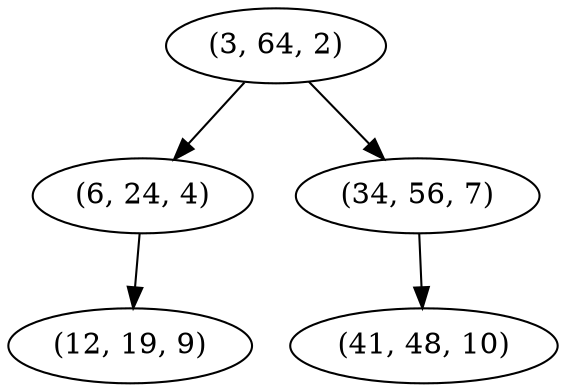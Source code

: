 digraph tree {
    "(3, 64, 2)";
    "(6, 24, 4)";
    "(12, 19, 9)";
    "(34, 56, 7)";
    "(41, 48, 10)";
    "(3, 64, 2)" -> "(6, 24, 4)";
    "(3, 64, 2)" -> "(34, 56, 7)";
    "(6, 24, 4)" -> "(12, 19, 9)";
    "(34, 56, 7)" -> "(41, 48, 10)";
}
